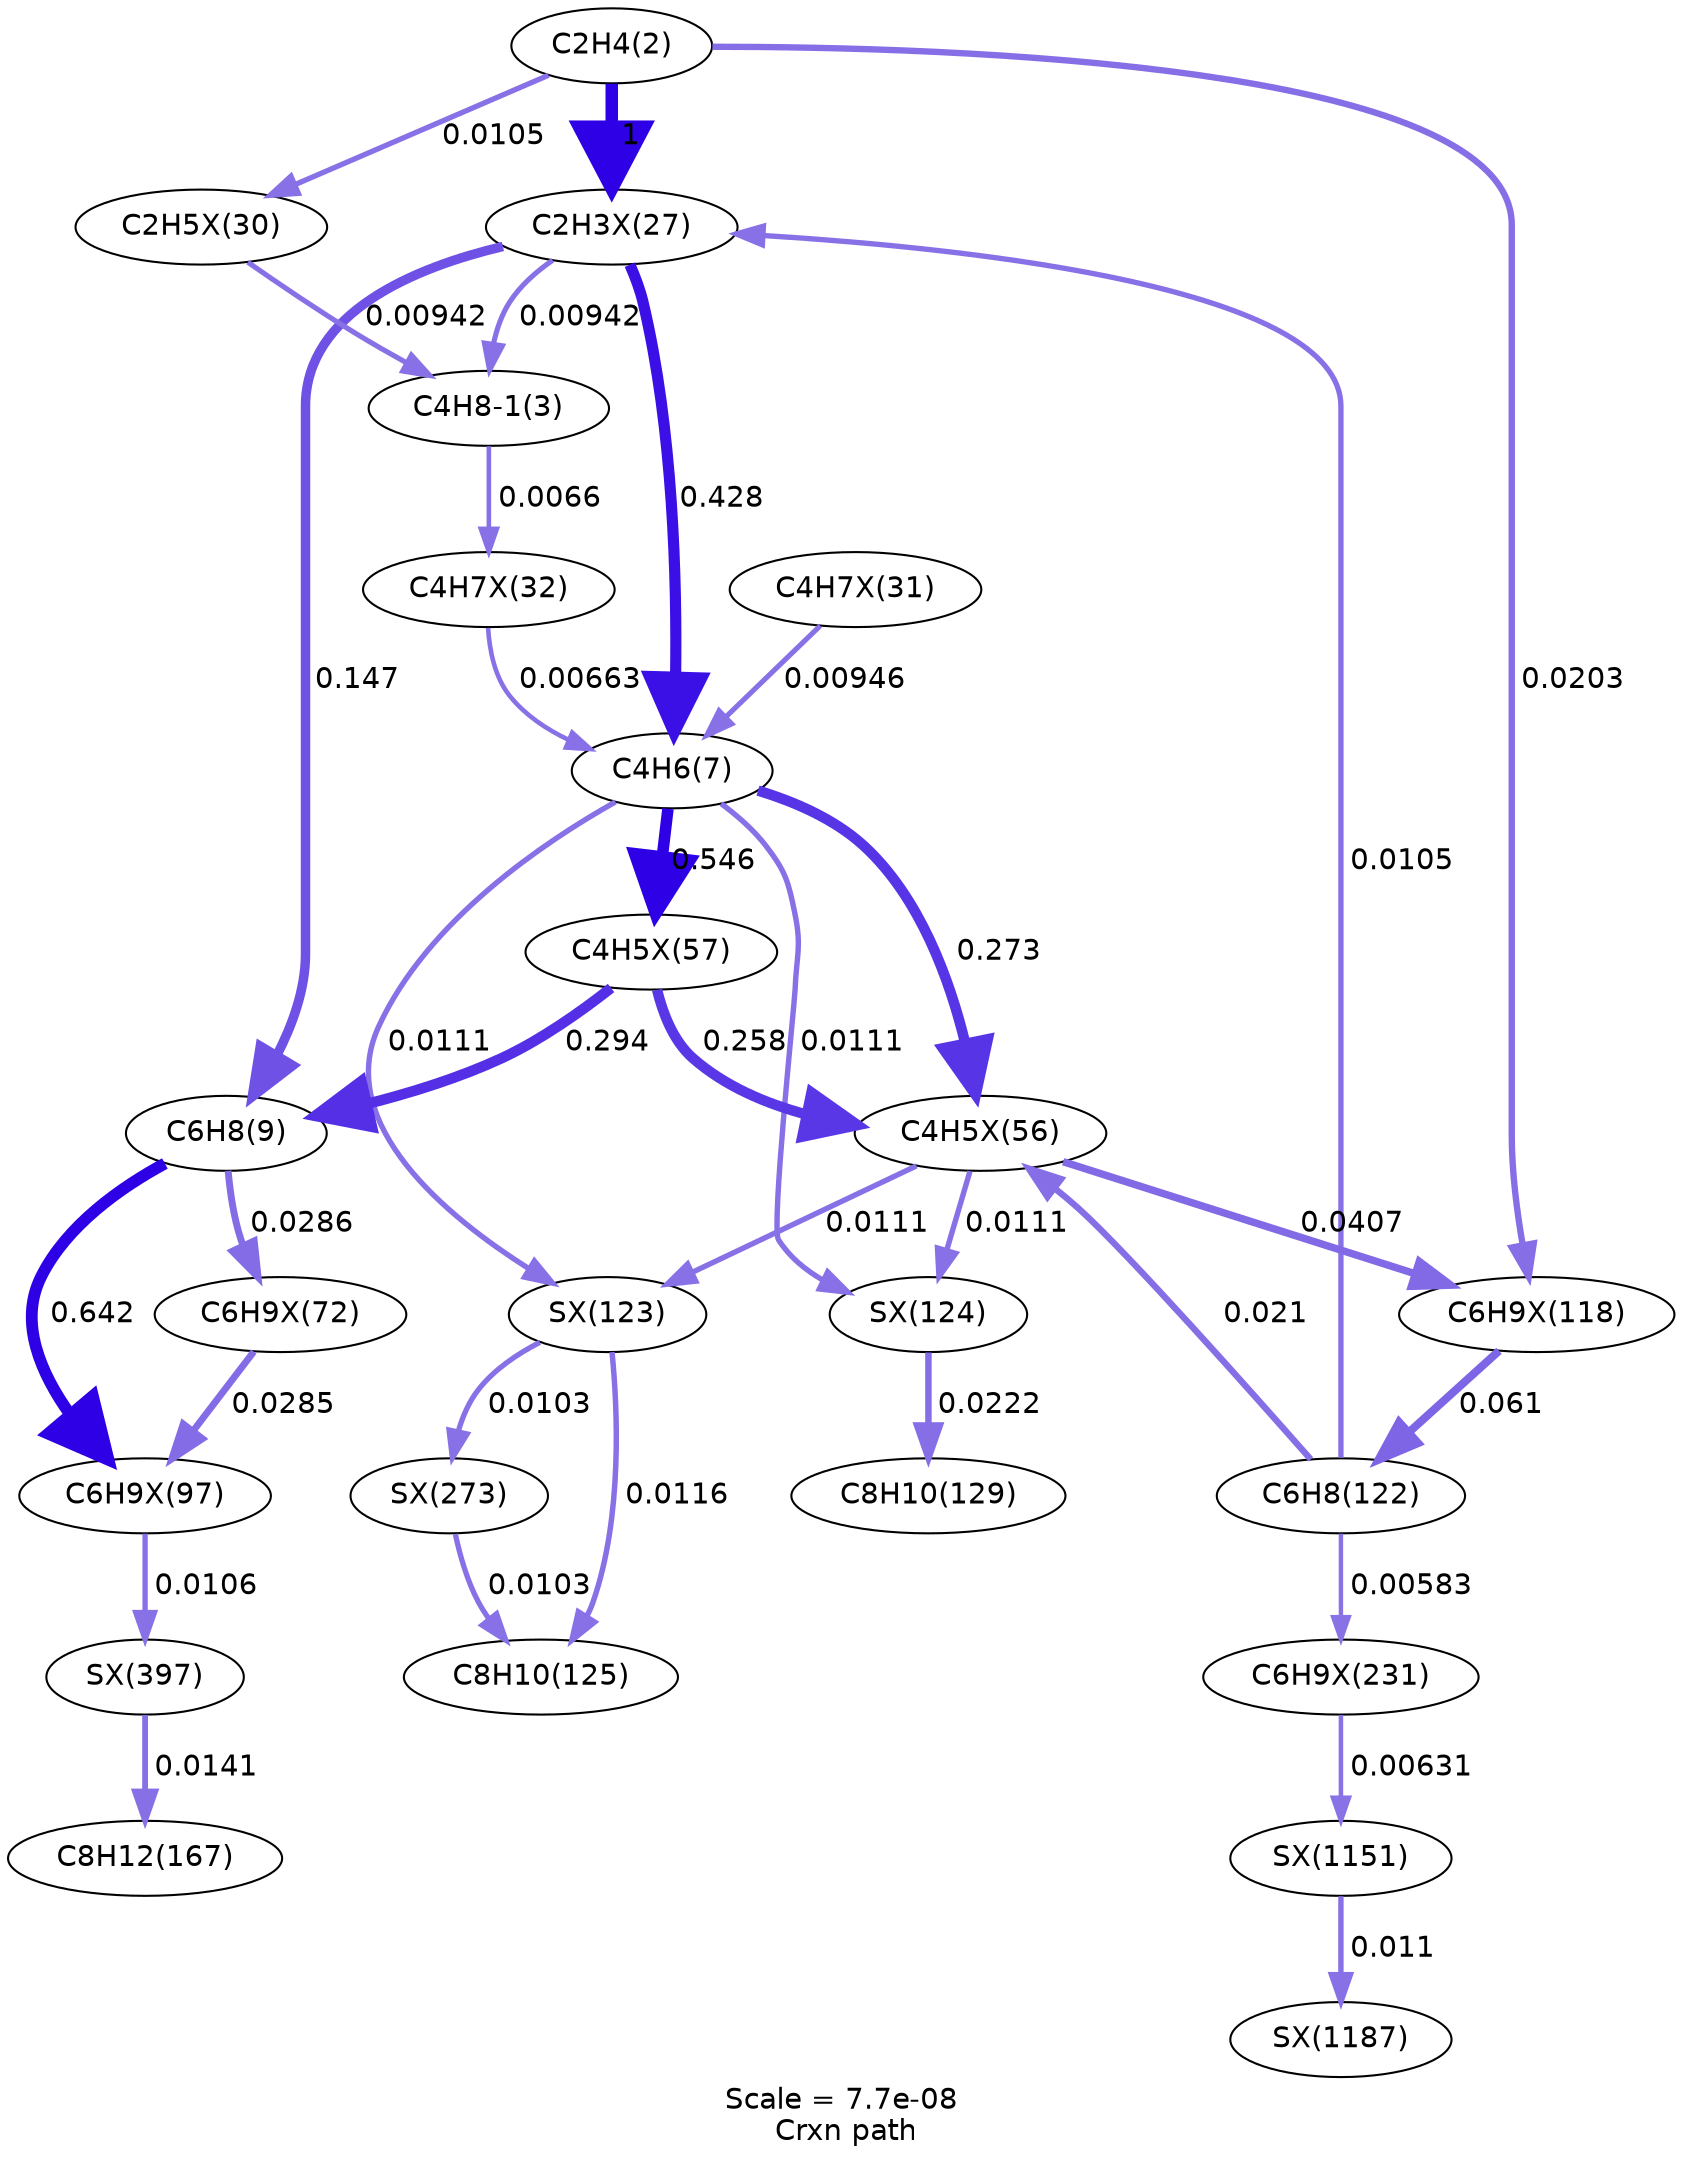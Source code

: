 digraph reaction_paths {
center=1;
s5 -> s66[fontname="Helvetica", style="setlinewidth(6)", arrowsize=3, color="0.7, 1.5, 0.9"
, label=" 1"];
s5 -> s68[fontname="Helvetica", style="setlinewidth(2.56)", arrowsize=1.28, color="0.7, 0.511, 0.9"
, label=" 0.0105"];
s5 -> s85[fontname="Helvetica", style="setlinewidth(3.06)", arrowsize=1.53, color="0.7, 0.52, 0.9"
, label=" 0.0203"];
s66 -> s8[fontname="Helvetica", style="setlinewidth(5.36)", arrowsize=2.68, color="0.7, 0.928, 0.9"
, label=" 0.428"];
s66 -> s9[fontname="Helvetica", style="setlinewidth(4.55)", arrowsize=2.28, color="0.7, 0.647, 0.9"
, label=" 0.147"];
s66 -> s6[fontname="Helvetica", style="setlinewidth(2.48)", arrowsize=1.24, color="0.7, 0.509, 0.9"
, label=" 0.00942"];
s10 -> s66[fontname="Helvetica", style="setlinewidth(2.56)", arrowsize=1.28, color="0.7, 0.511, 0.9"
, label=" 0.0105"];
s8 -> s78[fontname="Helvetica", style="setlinewidth(5.54)", arrowsize=2.77, color="0.7, 1.05, 0.9"
, label=" 0.546"];
s8 -> s77[fontname="Helvetica", style="setlinewidth(5.02)", arrowsize=2.51, color="0.7, 0.773, 0.9"
, label=" 0.273"];
s70 -> s8[fontname="Helvetica", style="setlinewidth(2.21)", arrowsize=1.11, color="0.7, 0.507, 0.9"
, label=" 0.00663"];
s69 -> s8[fontname="Helvetica", style="setlinewidth(2.48)", arrowsize=1.24, color="0.7, 0.509, 0.9"
, label=" 0.00946"];
s8 -> s87[fontname="Helvetica", style="setlinewidth(2.6)", arrowsize=1.3, color="0.7, 0.511, 0.9"
, label=" 0.0111"];
s8 -> s86[fontname="Helvetica", style="setlinewidth(2.6)", arrowsize=1.3, color="0.7, 0.511, 0.9"
, label=" 0.0111"];
s78 -> s9[fontname="Helvetica", style="setlinewidth(5.07)", arrowsize=2.54, color="0.7, 0.794, 0.9"
, label=" 0.294"];
s78 -> s77[fontname="Helvetica", style="setlinewidth(4.98)", arrowsize=2.49, color="0.7, 0.758, 0.9"
, label=" 0.258"];
s9 -> s84[fontname="Helvetica", style="setlinewidth(5.67)", arrowsize=2.83, color="0.7, 1.14, 0.9"
, label=" 0.642"];
s9 -> s81[fontname="Helvetica", style="setlinewidth(3.32)", arrowsize=1.66, color="0.7, 0.529, 0.9"
, label=" 0.0286"];
s77 -> s85[fontname="Helvetica", style="setlinewidth(3.58)", arrowsize=1.79, color="0.7, 0.541, 0.9"
, label=" 0.0407"];
s10 -> s77[fontname="Helvetica", style="setlinewidth(3.08)", arrowsize=1.54, color="0.7, 0.521, 0.9"
, label=" 0.021"];
s77 -> s87[fontname="Helvetica", style="setlinewidth(2.6)", arrowsize=1.3, color="0.7, 0.511, 0.9"
, label=" 0.0111"];
s77 -> s86[fontname="Helvetica", style="setlinewidth(2.6)", arrowsize=1.3, color="0.7, 0.511, 0.9"
, label=" 0.0111"];
s68 -> s6[fontname="Helvetica", style="setlinewidth(2.48)", arrowsize=1.24, color="0.7, 0.509, 0.9"
, label=" 0.00942"];
s6 -> s70[fontname="Helvetica", style="setlinewidth(2.21)", arrowsize=1.1, color="0.7, 0.507, 0.9"
, label=" 0.0066"];
s85 -> s10[fontname="Helvetica", style="setlinewidth(3.89)", arrowsize=1.94, color="0.7, 0.561, 0.9"
, label=" 0.061"];
s10 -> s94[fontname="Helvetica", style="setlinewidth(2.12)", arrowsize=1.06, color="0.7, 0.506, 0.9"
, label=" 0.00583"];
s81 -> s84[fontname="Helvetica", style="setlinewidth(3.31)", arrowsize=1.66, color="0.7, 0.529, 0.9"
, label=" 0.0285"];
s84 -> s98[fontname="Helvetica", style="setlinewidth(2.56)", arrowsize=1.28, color="0.7, 0.511, 0.9"
, label=" 0.0106"];
s87 -> s12[fontname="Helvetica", style="setlinewidth(3.12)", arrowsize=1.56, color="0.7, 0.522, 0.9"
, label=" 0.0222"];
s86 -> s96[fontname="Helvetica", style="setlinewidth(2.55)", arrowsize=1.27, color="0.7, 0.51, 0.9"
, label=" 0.0103"];
s86 -> s11[fontname="Helvetica", style="setlinewidth(2.63)", arrowsize=1.32, color="0.7, 0.512, 0.9"
, label=" 0.0116"];
s96 -> s11[fontname="Helvetica", style="setlinewidth(2.55)", arrowsize=1.27, color="0.7, 0.51, 0.9"
, label=" 0.0103"];
s98 -> s14[fontname="Helvetica", style="setlinewidth(2.78)", arrowsize=1.39, color="0.7, 0.514, 0.9"
, label=" 0.0141"];
s94 -> s117[fontname="Helvetica", style="setlinewidth(2.18)", arrowsize=1.09, color="0.7, 0.506, 0.9"
, label=" 0.00631"];
s117 -> s120[fontname="Helvetica", style="setlinewidth(2.6)", arrowsize=1.3, color="0.7, 0.511, 0.9"
, label=" 0.011"];
s5 [ fontname="Helvetica", label="C2H4(2)"];
s6 [ fontname="Helvetica", label="C4H8-1(3)"];
s8 [ fontname="Helvetica", label="C4H6(7)"];
s9 [ fontname="Helvetica", label="C6H8(9)"];
s10 [ fontname="Helvetica", label="C6H8(122)"];
s11 [ fontname="Helvetica", label="C8H10(125)"];
s12 [ fontname="Helvetica", label="C8H10(129)"];
s14 [ fontname="Helvetica", label="C8H12(167)"];
s66 [ fontname="Helvetica", label="C2H3X(27)"];
s68 [ fontname="Helvetica", label="C2H5X(30)"];
s69 [ fontname="Helvetica", label="C4H7X(31)"];
s70 [ fontname="Helvetica", label="C4H7X(32)"];
s77 [ fontname="Helvetica", label="C4H5X(56)"];
s78 [ fontname="Helvetica", label="C4H5X(57)"];
s81 [ fontname="Helvetica", label="C6H9X(72)"];
s84 [ fontname="Helvetica", label="C6H9X(97)"];
s85 [ fontname="Helvetica", label="C6H9X(118)"];
s86 [ fontname="Helvetica", label="SX(123)"];
s87 [ fontname="Helvetica", label="SX(124)"];
s94 [ fontname="Helvetica", label="C6H9X(231)"];
s96 [ fontname="Helvetica", label="SX(273)"];
s98 [ fontname="Helvetica", label="SX(397)"];
s117 [ fontname="Helvetica", label="SX(1151)"];
s120 [ fontname="Helvetica", label="SX(1187)"];
 label = "Scale = 7.7e-08\l Crxn path";
 fontname = "Helvetica";
}
